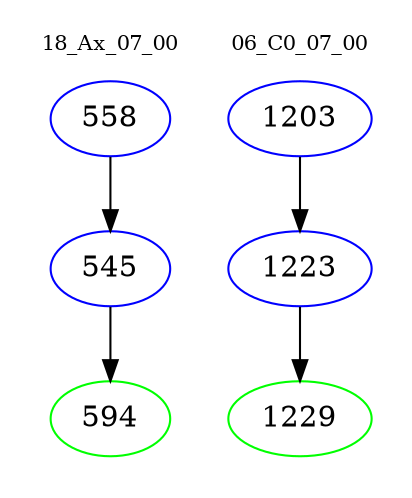 digraph{
subgraph cluster_0 {
color = white
label = "18_Ax_07_00";
fontsize=10;
T0_558 [label="558", color="blue"]
T0_558 -> T0_545 [color="black"]
T0_545 [label="545", color="blue"]
T0_545 -> T0_594 [color="black"]
T0_594 [label="594", color="green"]
}
subgraph cluster_1 {
color = white
label = "06_C0_07_00";
fontsize=10;
T1_1203 [label="1203", color="blue"]
T1_1203 -> T1_1223 [color="black"]
T1_1223 [label="1223", color="blue"]
T1_1223 -> T1_1229 [color="black"]
T1_1229 [label="1229", color="green"]
}
}
